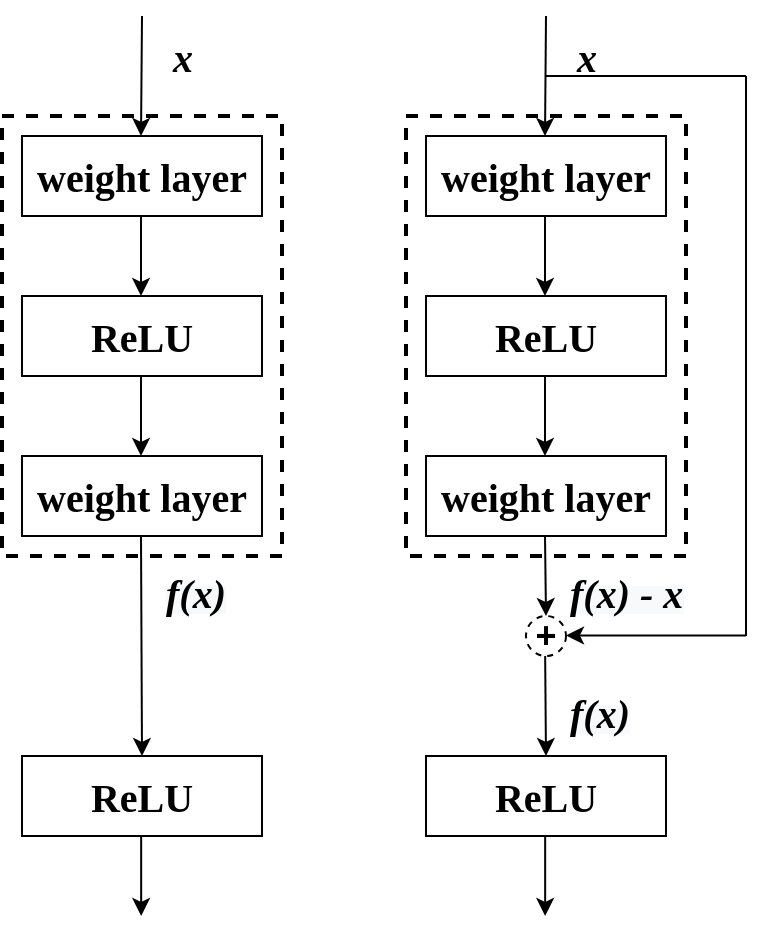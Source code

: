 <mxfile version="14.7.0" type="github">
  <diagram id="qtPv1vEU4sdEXhc-7MDy" name="第 1 页">
    <mxGraphModel dx="1422" dy="800" grid="1" gridSize="10" guides="1" tooltips="1" connect="1" arrows="1" fold="1" page="1" pageScale="1" pageWidth="827" pageHeight="1169" math="0" shadow="0">
      <root>
        <mxCell id="0" />
        <mxCell id="1" parent="0" />
        <mxCell id="Skhjj6vPnXV0KK0YvXiV-13" value="" style="rounded=0;whiteSpace=wrap;html=1;dashed=1;strokeWidth=2;" parent="1" vertex="1">
          <mxGeometry x="198" y="190" width="140" height="220" as="geometry" />
        </mxCell>
        <mxCell id="Skhjj6vPnXV0KK0YvXiV-1" value="&lt;font face=&quot;Times New Roman&quot; size=&quot;1&quot;&gt;&lt;b style=&quot;font-size: 20px&quot;&gt;weight layer&lt;/b&gt;&lt;/font&gt;" style="rounded=0;whiteSpace=wrap;html=1;" parent="1" vertex="1">
          <mxGeometry x="208" y="200" width="120" height="40" as="geometry" />
        </mxCell>
        <mxCell id="Skhjj6vPnXV0KK0YvXiV-2" value="" style="endArrow=classic;html=1;" parent="1" edge="1">
          <mxGeometry width="50" height="50" relative="1" as="geometry">
            <mxPoint x="268" y="140" as="sourcePoint" />
            <mxPoint x="267.5" y="200" as="targetPoint" />
          </mxGeometry>
        </mxCell>
        <mxCell id="Skhjj6vPnXV0KK0YvXiV-3" value="&lt;font face=&quot;Times New Roman&quot; size=&quot;1&quot;&gt;&lt;b style=&quot;font-size: 20px&quot;&gt;ReLU&lt;/b&gt;&lt;/font&gt;" style="rounded=0;whiteSpace=wrap;html=1;" parent="1" vertex="1">
          <mxGeometry x="208" y="280" width="120" height="40" as="geometry" />
        </mxCell>
        <mxCell id="Skhjj6vPnXV0KK0YvXiV-4" value="" style="endArrow=classic;html=1;" parent="1" edge="1">
          <mxGeometry width="50" height="50" relative="1" as="geometry">
            <mxPoint x="267.5" y="240" as="sourcePoint" />
            <mxPoint x="267.5" y="280" as="targetPoint" />
          </mxGeometry>
        </mxCell>
        <mxCell id="Skhjj6vPnXV0KK0YvXiV-5" value="&lt;span style=&quot;font-family: &amp;#34;times new roman&amp;#34;&quot;&gt;&lt;font style=&quot;font-size: 20px&quot;&gt;&lt;b&gt;weight layer&lt;/b&gt;&lt;/font&gt;&lt;/span&gt;" style="rounded=0;whiteSpace=wrap;html=1;" parent="1" vertex="1">
          <mxGeometry x="208" y="360" width="120" height="40" as="geometry" />
        </mxCell>
        <mxCell id="Skhjj6vPnXV0KK0YvXiV-6" value="" style="endArrow=classic;html=1;" parent="1" edge="1">
          <mxGeometry width="50" height="50" relative="1" as="geometry">
            <mxPoint x="267.5" y="320" as="sourcePoint" />
            <mxPoint x="267.5" y="360" as="targetPoint" />
          </mxGeometry>
        </mxCell>
        <mxCell id="Skhjj6vPnXV0KK0YvXiV-7" value="" style="endArrow=classic;html=1;entryX=0.5;entryY=0;entryDx=0;entryDy=0;" parent="1" target="Skhjj6vPnXV0KK0YvXiV-8" edge="1">
          <mxGeometry width="50" height="50" relative="1" as="geometry">
            <mxPoint x="267.5" y="400" as="sourcePoint" />
            <mxPoint x="268" y="480" as="targetPoint" />
          </mxGeometry>
        </mxCell>
        <mxCell id="Skhjj6vPnXV0KK0YvXiV-8" value="&lt;font face=&quot;Times New Roman&quot; style=&quot;font-size: 20px&quot;&gt;&lt;b&gt;ReLU&lt;/b&gt;&lt;/font&gt;" style="rounded=0;whiteSpace=wrap;html=1;" parent="1" vertex="1">
          <mxGeometry x="208" y="510" width="120" height="40" as="geometry" />
        </mxCell>
        <mxCell id="Skhjj6vPnXV0KK0YvXiV-9" value="&lt;font face=&quot;Times New Roman&quot; size=&quot;1&quot;&gt;&lt;i&gt;&lt;b style=&quot;font-size: 20px&quot;&gt;x&lt;/b&gt;&lt;/i&gt;&lt;/font&gt;" style="text;html=1;resizable=0;autosize=1;align=center;verticalAlign=middle;points=[];fillColor=none;strokeColor=none;rounded=0;" parent="1" vertex="1">
          <mxGeometry x="273" y="150" width="30" height="20" as="geometry" />
        </mxCell>
        <mxCell id="Skhjj6vPnXV0KK0YvXiV-10" value="" style="endArrow=classic;html=1;" parent="1" edge="1">
          <mxGeometry width="50" height="50" relative="1" as="geometry">
            <mxPoint x="267.58" y="550" as="sourcePoint" />
            <mxPoint x="267.58" y="590" as="targetPoint" />
          </mxGeometry>
        </mxCell>
        <mxCell id="Skhjj6vPnXV0KK0YvXiV-11" value="&lt;span style=&quot;color: rgb(0 , 0 , 0) ; letter-spacing: normal ; text-align: center ; text-indent: 0px ; text-transform: none ; word-spacing: 0px ; background-color: rgb(248 , 249 , 250) ; display: inline ; float: none&quot;&gt;&lt;font face=&quot;Times New Roman&quot; size=&quot;1&quot;&gt;&lt;i style=&quot;font-size: 20px&quot;&gt;&lt;b&gt;f(x)&lt;/b&gt;&lt;/i&gt;&lt;/font&gt;&lt;/span&gt;" style="text;whiteSpace=wrap;html=1;" parent="1" vertex="1">
          <mxGeometry x="278" y="410" width="30" height="30" as="geometry" />
        </mxCell>
        <mxCell id="Skhjj6vPnXV0KK0YvXiV-14" value="" style="rounded=0;whiteSpace=wrap;html=1;dashed=1;strokeWidth=2;" parent="1" vertex="1">
          <mxGeometry x="400" y="190" width="140" height="220" as="geometry" />
        </mxCell>
        <mxCell id="Skhjj6vPnXV0KK0YvXiV-15" value="&lt;font face=&quot;Times New Roman&quot; size=&quot;1&quot;&gt;&lt;b style=&quot;font-size: 20px&quot;&gt;weight layer&lt;/b&gt;&lt;/font&gt;" style="rounded=0;whiteSpace=wrap;html=1;" parent="1" vertex="1">
          <mxGeometry x="410" y="200" width="120" height="40" as="geometry" />
        </mxCell>
        <mxCell id="Skhjj6vPnXV0KK0YvXiV-16" value="" style="endArrow=classic;html=1;" parent="1" edge="1">
          <mxGeometry width="50" height="50" relative="1" as="geometry">
            <mxPoint x="470" y="140" as="sourcePoint" />
            <mxPoint x="469.5" y="200" as="targetPoint" />
          </mxGeometry>
        </mxCell>
        <mxCell id="Skhjj6vPnXV0KK0YvXiV-17" value="&lt;font face=&quot;Times New Roman&quot; style=&quot;font-size: 20px&quot;&gt;&lt;b&gt;ReLU&lt;/b&gt;&lt;/font&gt;" style="rounded=0;whiteSpace=wrap;html=1;" parent="1" vertex="1">
          <mxGeometry x="410" y="280" width="120" height="40" as="geometry" />
        </mxCell>
        <mxCell id="Skhjj6vPnXV0KK0YvXiV-18" value="" style="endArrow=classic;html=1;" parent="1" edge="1">
          <mxGeometry width="50" height="50" relative="1" as="geometry">
            <mxPoint x="469.5" y="240" as="sourcePoint" />
            <mxPoint x="469.5" y="280" as="targetPoint" />
          </mxGeometry>
        </mxCell>
        <mxCell id="Skhjj6vPnXV0KK0YvXiV-19" value="&lt;span style=&quot;font-family: &amp;#34;times new roman&amp;#34;&quot;&gt;&lt;b&gt;&lt;font style=&quot;font-size: 20px&quot;&gt;weight layer&lt;/font&gt;&lt;/b&gt;&lt;/span&gt;" style="rounded=0;whiteSpace=wrap;html=1;" parent="1" vertex="1">
          <mxGeometry x="410" y="360" width="120" height="40" as="geometry" />
        </mxCell>
        <mxCell id="Skhjj6vPnXV0KK0YvXiV-20" value="" style="endArrow=classic;html=1;" parent="1" edge="1">
          <mxGeometry width="50" height="50" relative="1" as="geometry">
            <mxPoint x="469.5" y="320" as="sourcePoint" />
            <mxPoint x="469.5" y="360" as="targetPoint" />
          </mxGeometry>
        </mxCell>
        <mxCell id="Skhjj6vPnXV0KK0YvXiV-21" value="" style="endArrow=classic;html=1;" parent="1" edge="1">
          <mxGeometry width="50" height="50" relative="1" as="geometry">
            <mxPoint x="469.5" y="400" as="sourcePoint" />
            <mxPoint x="470" y="440" as="targetPoint" />
          </mxGeometry>
        </mxCell>
        <mxCell id="Skhjj6vPnXV0KK0YvXiV-22" value="&lt;font face=&quot;Times New Roman&quot; size=&quot;1&quot;&gt;&lt;b style=&quot;font-size: 20px&quot;&gt;ReLU&lt;/b&gt;&lt;/font&gt;" style="rounded=0;whiteSpace=wrap;html=1;" parent="1" vertex="1">
          <mxGeometry x="410" y="510" width="120" height="40" as="geometry" />
        </mxCell>
        <mxCell id="Skhjj6vPnXV0KK0YvXiV-23" value="&lt;font face=&quot;Times New Roman&quot; size=&quot;1&quot;&gt;&lt;i style=&quot;font-size: 20px&quot;&gt;&lt;b&gt;x&lt;/b&gt;&lt;/i&gt;&lt;/font&gt;" style="text;html=1;resizable=0;autosize=1;align=center;verticalAlign=middle;points=[];fillColor=none;strokeColor=none;rounded=0;" parent="1" vertex="1">
          <mxGeometry x="475" y="150" width="30" height="20" as="geometry" />
        </mxCell>
        <mxCell id="Skhjj6vPnXV0KK0YvXiV-24" value="" style="endArrow=classic;html=1;" parent="1" edge="1">
          <mxGeometry width="50" height="50" relative="1" as="geometry">
            <mxPoint x="469.58" y="550" as="sourcePoint" />
            <mxPoint x="469.58" y="590" as="targetPoint" />
          </mxGeometry>
        </mxCell>
        <mxCell id="Skhjj6vPnXV0KK0YvXiV-25" value="&lt;span style=&quot;color: rgb(0 , 0 , 0) ; letter-spacing: normal ; text-align: center ; text-indent: 0px ; text-transform: none ; word-spacing: 0px ; background-color: rgb(248 , 249 , 250) ; display: inline ; float: none&quot;&gt;&lt;font face=&quot;Times New Roman&quot; size=&quot;1&quot;&gt;&lt;i&gt;&lt;b style=&quot;font-size: 20px&quot;&gt;f(x) - x&lt;/b&gt;&lt;/i&gt;&lt;/font&gt;&lt;/span&gt;" style="text;whiteSpace=wrap;html=1;" parent="1" vertex="1">
          <mxGeometry x="480" y="410" width="90" height="30" as="geometry" />
        </mxCell>
        <mxCell id="Skhjj6vPnXV0KK0YvXiV-26" value="&lt;font size=&quot;1&quot;&gt;&lt;b style=&quot;font-size: 18px&quot;&gt;+&lt;/b&gt;&lt;/font&gt;" style="ellipse;whiteSpace=wrap;html=1;aspect=fixed;dashed=1;" parent="1" vertex="1">
          <mxGeometry x="460" y="440" width="20" height="20" as="geometry" />
        </mxCell>
        <mxCell id="Skhjj6vPnXV0KK0YvXiV-27" value="" style="endArrow=classic;html=1;entryX=0.5;entryY=0;entryDx=0;entryDy=0;" parent="1" target="Skhjj6vPnXV0KK0YvXiV-22" edge="1">
          <mxGeometry width="50" height="50" relative="1" as="geometry">
            <mxPoint x="469.58" y="460" as="sourcePoint" />
            <mxPoint x="469.58" y="500" as="targetPoint" />
          </mxGeometry>
        </mxCell>
        <mxCell id="Skhjj6vPnXV0KK0YvXiV-28" value="" style="endArrow=none;html=1;" parent="1" edge="1">
          <mxGeometry width="50" height="50" relative="1" as="geometry">
            <mxPoint x="470" y="170" as="sourcePoint" />
            <mxPoint x="570" y="170" as="targetPoint" />
          </mxGeometry>
        </mxCell>
        <mxCell id="Skhjj6vPnXV0KK0YvXiV-29" value="" style="endArrow=none;html=1;" parent="1" edge="1">
          <mxGeometry width="50" height="50" relative="1" as="geometry">
            <mxPoint x="570" y="450" as="sourcePoint" />
            <mxPoint x="570" y="170" as="targetPoint" />
          </mxGeometry>
        </mxCell>
        <mxCell id="Skhjj6vPnXV0KK0YvXiV-30" value="" style="endArrow=classic;html=1;" parent="1" edge="1">
          <mxGeometry width="50" height="50" relative="1" as="geometry">
            <mxPoint x="570" y="449.71" as="sourcePoint" />
            <mxPoint x="480" y="449.71" as="targetPoint" />
          </mxGeometry>
        </mxCell>
        <mxCell id="Skhjj6vPnXV0KK0YvXiV-31" value="&lt;span style=&quot;color: rgb(0 , 0 , 0) ; letter-spacing: normal ; text-align: center ; text-indent: 0px ; text-transform: none ; word-spacing: 0px ; background-color: rgb(248 , 249 , 250) ; display: inline ; float: none&quot;&gt;&lt;font face=&quot;Times New Roman&quot; size=&quot;1&quot;&gt;&lt;i&gt;&lt;b style=&quot;font-size: 20px&quot;&gt;f(x)&lt;/b&gt;&lt;/i&gt;&lt;/font&gt;&lt;/span&gt;" style="text;whiteSpace=wrap;html=1;" parent="1" vertex="1">
          <mxGeometry x="480" y="470" width="30" height="30" as="geometry" />
        </mxCell>
      </root>
    </mxGraphModel>
  </diagram>
</mxfile>
